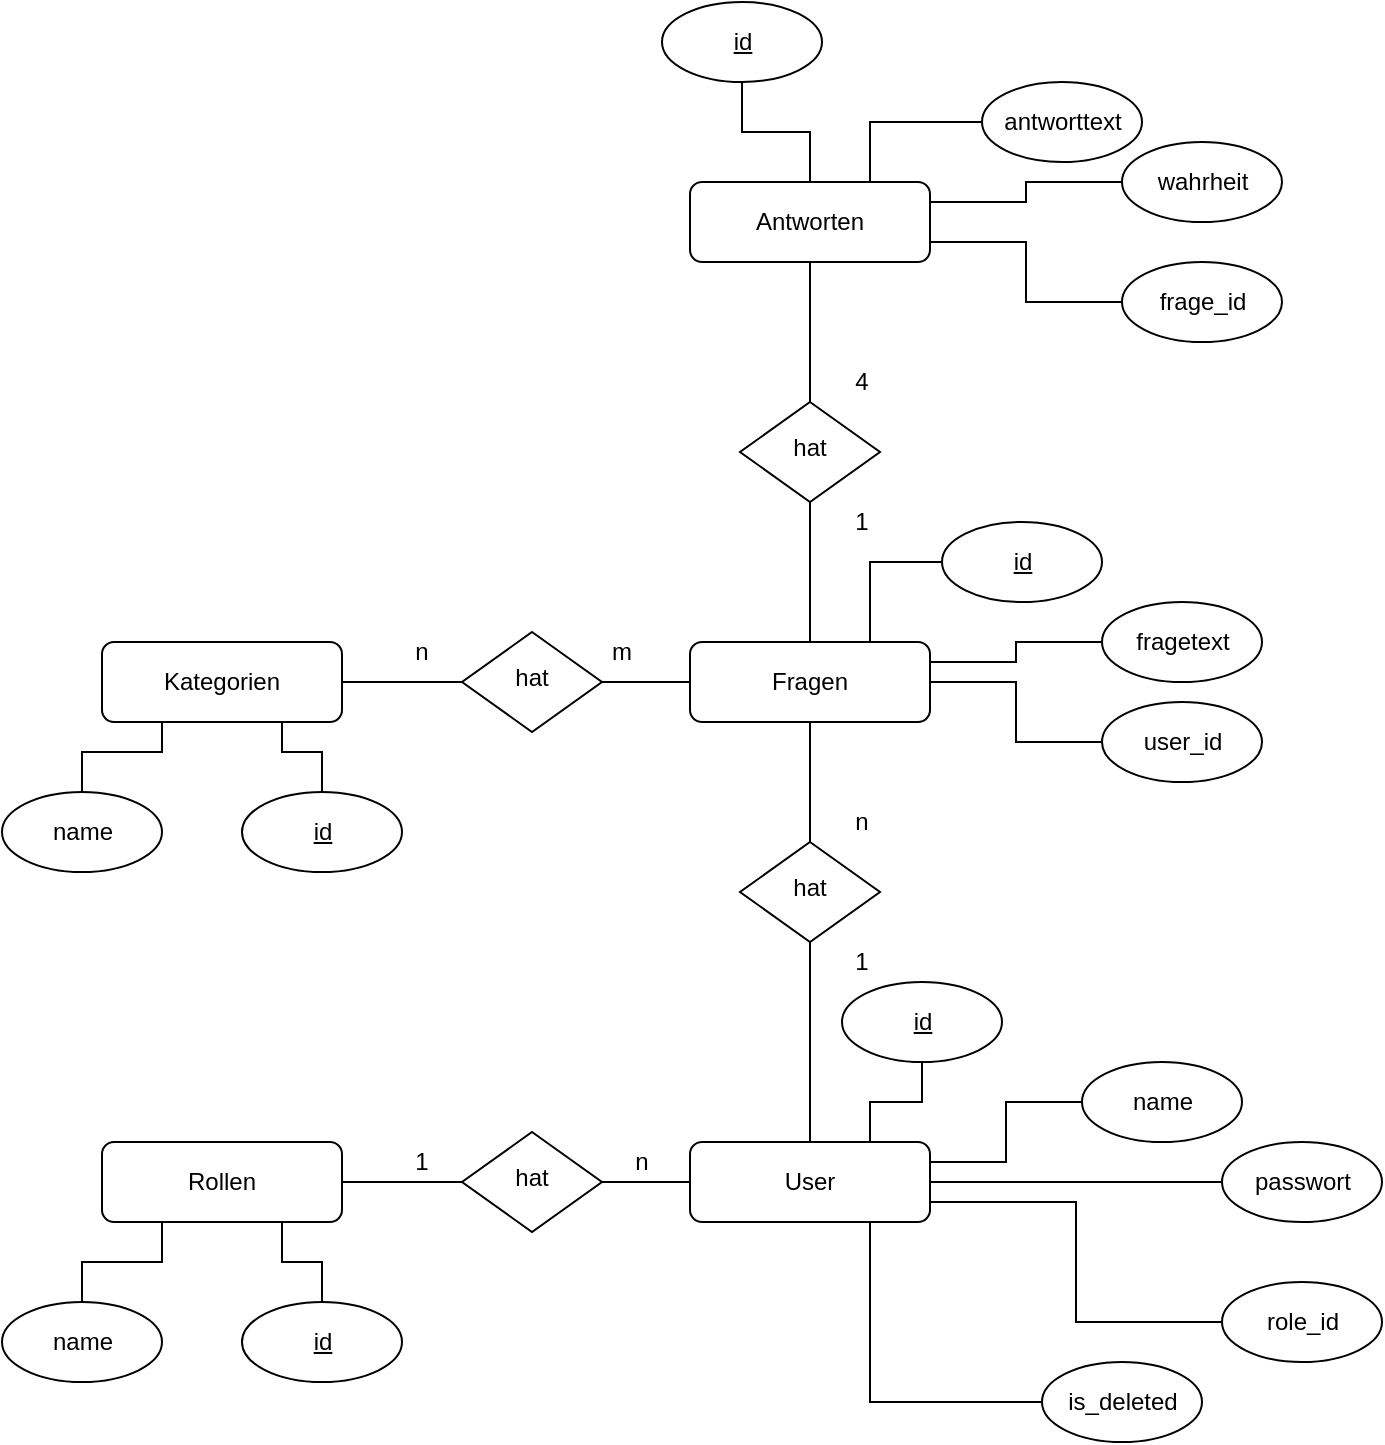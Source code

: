 <mxfile version="13.7.3" type="device"><diagram id="C5RBs43oDa-KdzZeNtuy" name="Page-1"><mxGraphModel dx="827" dy="815" grid="1" gridSize="10" guides="1" tooltips="1" connect="1" arrows="1" fold="1" page="1" pageScale="1" pageWidth="827" pageHeight="1169" math="0" shadow="0"><root><mxCell id="WIyWlLk6GJQsqaUBKTNV-0"/><mxCell id="WIyWlLk6GJQsqaUBKTNV-1" parent="WIyWlLk6GJQsqaUBKTNV-0"/><mxCell id="6Cx-1l72RMg1vtrTYpX1-68" style="edgeStyle=orthogonalEdgeStyle;rounded=0;orthogonalLoop=1;jettySize=auto;html=1;entryX=0;entryY=0.5;entryDx=0;entryDy=0;endArrow=none;endFill=0;" edge="1" parent="WIyWlLk6GJQsqaUBKTNV-1" source="WIyWlLk6GJQsqaUBKTNV-3" target="6Cx-1l72RMg1vtrTYpX1-66"><mxGeometry relative="1" as="geometry"/></mxCell><mxCell id="WIyWlLk6GJQsqaUBKTNV-3" value="Rollen" style="rounded=1;whiteSpace=wrap;html=1;fontSize=12;glass=0;strokeWidth=1;shadow=0;" parent="WIyWlLk6GJQsqaUBKTNV-1" vertex="1"><mxGeometry x="120" y="720" width="120" height="40" as="geometry"/></mxCell><mxCell id="6Cx-1l72RMg1vtrTYpX1-87" style="edgeStyle=orthogonalEdgeStyle;rounded=0;orthogonalLoop=1;jettySize=auto;html=1;entryX=0;entryY=0.5;entryDx=0;entryDy=0;endArrow=none;endFill=0;" edge="1" parent="WIyWlLk6GJQsqaUBKTNV-1" source="WIyWlLk6GJQsqaUBKTNV-7" target="6Cx-1l72RMg1vtrTYpX1-85"><mxGeometry relative="1" as="geometry"/></mxCell><mxCell id="WIyWlLk6GJQsqaUBKTNV-7" value="Kategorien" style="rounded=1;whiteSpace=wrap;html=1;fontSize=12;glass=0;strokeWidth=1;shadow=0;" parent="WIyWlLk6GJQsqaUBKTNV-1" vertex="1"><mxGeometry x="120" y="470" width="120" height="40" as="geometry"/></mxCell><mxCell id="WIyWlLk6GJQsqaUBKTNV-10" value="hat" style="rhombus;whiteSpace=wrap;html=1;shadow=0;fontFamily=Helvetica;fontSize=12;align=center;strokeWidth=1;spacing=6;spacingTop=-4;" parent="WIyWlLk6GJQsqaUBKTNV-1" vertex="1"><mxGeometry x="439" y="350" width="70" height="50" as="geometry"/></mxCell><mxCell id="6Cx-1l72RMg1vtrTYpX1-21" style="edgeStyle=orthogonalEdgeStyle;rounded=0;orthogonalLoop=1;jettySize=auto;html=1;entryX=0.5;entryY=1;entryDx=0;entryDy=0;endArrow=none;endFill=0;" edge="1" parent="WIyWlLk6GJQsqaUBKTNV-1" source="WIyWlLk6GJQsqaUBKTNV-11" target="WIyWlLk6GJQsqaUBKTNV-10"><mxGeometry relative="1" as="geometry"/></mxCell><mxCell id="6Cx-1l72RMg1vtrTYpX1-39" style="edgeStyle=orthogonalEdgeStyle;rounded=0;orthogonalLoop=1;jettySize=auto;html=1;entryX=0.5;entryY=0;entryDx=0;entryDy=0;endArrow=none;endFill=0;" edge="1" parent="WIyWlLk6GJQsqaUBKTNV-1" source="WIyWlLk6GJQsqaUBKTNV-11" target="6Cx-1l72RMg1vtrTYpX1-38"><mxGeometry relative="1" as="geometry"/></mxCell><mxCell id="6Cx-1l72RMg1vtrTYpX1-86" style="edgeStyle=orthogonalEdgeStyle;rounded=0;orthogonalLoop=1;jettySize=auto;html=1;endArrow=none;endFill=0;" edge="1" parent="WIyWlLk6GJQsqaUBKTNV-1" source="WIyWlLk6GJQsqaUBKTNV-11" target="6Cx-1l72RMg1vtrTYpX1-85"><mxGeometry relative="1" as="geometry"/></mxCell><mxCell id="WIyWlLk6GJQsqaUBKTNV-11" value="Fragen" style="rounded=1;whiteSpace=wrap;html=1;fontSize=12;glass=0;strokeWidth=1;shadow=0;" parent="WIyWlLk6GJQsqaUBKTNV-1" vertex="1"><mxGeometry x="414" y="470" width="120" height="40" as="geometry"/></mxCell><mxCell id="6Cx-1l72RMg1vtrTYpX1-20" style="edgeStyle=orthogonalEdgeStyle;rounded=0;orthogonalLoop=1;jettySize=auto;html=1;entryX=0.5;entryY=0;entryDx=0;entryDy=0;endArrow=none;endFill=0;" edge="1" parent="WIyWlLk6GJQsqaUBKTNV-1" source="WIyWlLk6GJQsqaUBKTNV-12" target="WIyWlLk6GJQsqaUBKTNV-10"><mxGeometry relative="1" as="geometry"/></mxCell><mxCell id="WIyWlLk6GJQsqaUBKTNV-12" value="Antworten" style="rounded=1;whiteSpace=wrap;html=1;fontSize=12;glass=0;strokeWidth=1;shadow=0;" parent="WIyWlLk6GJQsqaUBKTNV-1" vertex="1"><mxGeometry x="414" y="240" width="120" height="40" as="geometry"/></mxCell><mxCell id="6Cx-1l72RMg1vtrTYpX1-40" style="edgeStyle=orthogonalEdgeStyle;rounded=0;orthogonalLoop=1;jettySize=auto;html=1;entryX=0.5;entryY=1;entryDx=0;entryDy=0;endArrow=none;endFill=0;" edge="1" parent="WIyWlLk6GJQsqaUBKTNV-1" source="6Cx-1l72RMg1vtrTYpX1-1" target="6Cx-1l72RMg1vtrTYpX1-38"><mxGeometry relative="1" as="geometry"/></mxCell><mxCell id="6Cx-1l72RMg1vtrTYpX1-67" style="edgeStyle=orthogonalEdgeStyle;rounded=0;orthogonalLoop=1;jettySize=auto;html=1;entryX=1;entryY=0.5;entryDx=0;entryDy=0;endArrow=none;endFill=0;" edge="1" parent="WIyWlLk6GJQsqaUBKTNV-1" source="6Cx-1l72RMg1vtrTYpX1-1" target="6Cx-1l72RMg1vtrTYpX1-66"><mxGeometry relative="1" as="geometry"/></mxCell><mxCell id="6Cx-1l72RMg1vtrTYpX1-1" value="User" style="rounded=1;whiteSpace=wrap;html=1;fontSize=12;glass=0;strokeWidth=1;shadow=0;" vertex="1" parent="WIyWlLk6GJQsqaUBKTNV-1"><mxGeometry x="414" y="720" width="120" height="40" as="geometry"/></mxCell><mxCell id="6Cx-1l72RMg1vtrTYpX1-4" value="" style="group" vertex="1" connectable="0" parent="WIyWlLk6GJQsqaUBKTNV-1"><mxGeometry x="630" y="220" width="80" height="40" as="geometry"/></mxCell><mxCell id="6Cx-1l72RMg1vtrTYpX1-2" value="" style="ellipse;whiteSpace=wrap;html=1;" vertex="1" parent="6Cx-1l72RMg1vtrTYpX1-4"><mxGeometry width="80" height="40" as="geometry"/></mxCell><mxCell id="6Cx-1l72RMg1vtrTYpX1-3" value="wahrheit" style="text;html=1;strokeColor=none;fillColor=none;align=center;verticalAlign=middle;whiteSpace=wrap;rounded=0;" vertex="1" parent="6Cx-1l72RMg1vtrTYpX1-4"><mxGeometry x="26.667" y="15" width="26.667" height="10" as="geometry"/></mxCell><mxCell id="6Cx-1l72RMg1vtrTYpX1-5" value="" style="group" vertex="1" connectable="0" parent="WIyWlLk6GJQsqaUBKTNV-1"><mxGeometry x="560" y="190" width="80" height="40" as="geometry"/></mxCell><mxCell id="6Cx-1l72RMg1vtrTYpX1-6" value="" style="ellipse;whiteSpace=wrap;html=1;" vertex="1" parent="6Cx-1l72RMg1vtrTYpX1-5"><mxGeometry width="80" height="40" as="geometry"/></mxCell><mxCell id="6Cx-1l72RMg1vtrTYpX1-7" value="antworttext" style="text;html=1;strokeColor=none;fillColor=none;align=center;verticalAlign=middle;whiteSpace=wrap;rounded=0;" vertex="1" parent="6Cx-1l72RMg1vtrTYpX1-5"><mxGeometry x="26.667" y="15" width="26.667" height="10" as="geometry"/></mxCell><mxCell id="6Cx-1l72RMg1vtrTYpX1-9" value="" style="group" vertex="1" connectable="0" parent="WIyWlLk6GJQsqaUBKTNV-1"><mxGeometry x="400" y="150" width="80" height="40" as="geometry"/></mxCell><mxCell id="6Cx-1l72RMg1vtrTYpX1-10" value="" style="ellipse;whiteSpace=wrap;html=1;" vertex="1" parent="6Cx-1l72RMg1vtrTYpX1-9"><mxGeometry width="80" height="40" as="geometry"/></mxCell><mxCell id="6Cx-1l72RMg1vtrTYpX1-11" value="id" style="text;html=1;strokeColor=none;fillColor=none;align=center;verticalAlign=middle;whiteSpace=wrap;rounded=0;fontStyle=4" vertex="1" parent="6Cx-1l72RMg1vtrTYpX1-9"><mxGeometry x="26.667" y="15" width="26.667" height="10" as="geometry"/></mxCell><mxCell id="6Cx-1l72RMg1vtrTYpX1-12" value="" style="group" vertex="1" connectable="0" parent="WIyWlLk6GJQsqaUBKTNV-1"><mxGeometry x="630" y="280" width="80" height="40" as="geometry"/></mxCell><mxCell id="6Cx-1l72RMg1vtrTYpX1-13" value="" style="ellipse;whiteSpace=wrap;html=1;" vertex="1" parent="6Cx-1l72RMg1vtrTYpX1-12"><mxGeometry width="80" height="40" as="geometry"/></mxCell><mxCell id="6Cx-1l72RMg1vtrTYpX1-14" value="frage_id" style="text;html=1;strokeColor=none;fillColor=none;align=center;verticalAlign=middle;whiteSpace=wrap;rounded=0;" vertex="1" parent="6Cx-1l72RMg1vtrTYpX1-12"><mxGeometry x="26.667" y="15" width="26.667" height="10" as="geometry"/></mxCell><mxCell id="6Cx-1l72RMg1vtrTYpX1-15" style="edgeStyle=orthogonalEdgeStyle;rounded=0;orthogonalLoop=1;jettySize=auto;html=1;entryX=0.75;entryY=0;entryDx=0;entryDy=0;endArrow=none;endFill=0;" edge="1" parent="WIyWlLk6GJQsqaUBKTNV-1" source="6Cx-1l72RMg1vtrTYpX1-6" target="WIyWlLk6GJQsqaUBKTNV-12"><mxGeometry relative="1" as="geometry"/></mxCell><mxCell id="6Cx-1l72RMg1vtrTYpX1-17" style="edgeStyle=orthogonalEdgeStyle;rounded=0;orthogonalLoop=1;jettySize=auto;html=1;entryX=1;entryY=0.25;entryDx=0;entryDy=0;endArrow=none;endFill=0;" edge="1" parent="WIyWlLk6GJQsqaUBKTNV-1" source="6Cx-1l72RMg1vtrTYpX1-2" target="WIyWlLk6GJQsqaUBKTNV-12"><mxGeometry relative="1" as="geometry"/></mxCell><mxCell id="6Cx-1l72RMg1vtrTYpX1-18" style="edgeStyle=orthogonalEdgeStyle;rounded=0;orthogonalLoop=1;jettySize=auto;html=1;entryX=1;entryY=0.75;entryDx=0;entryDy=0;endArrow=none;endFill=0;" edge="1" parent="WIyWlLk6GJQsqaUBKTNV-1" source="6Cx-1l72RMg1vtrTYpX1-13" target="WIyWlLk6GJQsqaUBKTNV-12"><mxGeometry relative="1" as="geometry"/></mxCell><mxCell id="6Cx-1l72RMg1vtrTYpX1-19" style="edgeStyle=orthogonalEdgeStyle;rounded=0;orthogonalLoop=1;jettySize=auto;html=1;endArrow=none;endFill=0;" edge="1" parent="WIyWlLk6GJQsqaUBKTNV-1" source="6Cx-1l72RMg1vtrTYpX1-10" target="WIyWlLk6GJQsqaUBKTNV-12"><mxGeometry relative="1" as="geometry"/></mxCell><mxCell id="6Cx-1l72RMg1vtrTYpX1-22" value="1" style="text;html=1;strokeColor=none;fillColor=none;align=center;verticalAlign=middle;whiteSpace=wrap;rounded=0;" vertex="1" parent="WIyWlLk6GJQsqaUBKTNV-1"><mxGeometry x="480" y="400" width="40" height="20" as="geometry"/></mxCell><mxCell id="6Cx-1l72RMg1vtrTYpX1-24" value="4" style="text;html=1;strokeColor=none;fillColor=none;align=center;verticalAlign=middle;whiteSpace=wrap;rounded=0;" vertex="1" parent="WIyWlLk6GJQsqaUBKTNV-1"><mxGeometry x="480" y="330" width="40" height="20" as="geometry"/></mxCell><mxCell id="6Cx-1l72RMg1vtrTYpX1-25" value="" style="group" vertex="1" connectable="0" parent="WIyWlLk6GJQsqaUBKTNV-1"><mxGeometry x="540" y="410" width="80" height="40" as="geometry"/></mxCell><mxCell id="6Cx-1l72RMg1vtrTYpX1-26" value="" style="ellipse;whiteSpace=wrap;html=1;" vertex="1" parent="6Cx-1l72RMg1vtrTYpX1-25"><mxGeometry width="80" height="40" as="geometry"/></mxCell><mxCell id="6Cx-1l72RMg1vtrTYpX1-27" value="&lt;u&gt;id&lt;/u&gt;" style="text;html=1;strokeColor=none;fillColor=none;align=center;verticalAlign=middle;whiteSpace=wrap;rounded=0;" vertex="1" parent="6Cx-1l72RMg1vtrTYpX1-25"><mxGeometry x="26.667" y="15" width="26.667" height="10" as="geometry"/></mxCell><mxCell id="6Cx-1l72RMg1vtrTYpX1-29" value="" style="group" vertex="1" connectable="0" parent="WIyWlLk6GJQsqaUBKTNV-1"><mxGeometry x="620" y="450" width="80" height="40" as="geometry"/></mxCell><mxCell id="6Cx-1l72RMg1vtrTYpX1-30" value="" style="ellipse;whiteSpace=wrap;html=1;" vertex="1" parent="6Cx-1l72RMg1vtrTYpX1-29"><mxGeometry width="80" height="40" as="geometry"/></mxCell><mxCell id="6Cx-1l72RMg1vtrTYpX1-31" value="fragetext" style="text;html=1;strokeColor=none;fillColor=none;align=center;verticalAlign=middle;whiteSpace=wrap;rounded=0;" vertex="1" parent="6Cx-1l72RMg1vtrTYpX1-29"><mxGeometry x="26.667" y="15" width="26.667" height="10" as="geometry"/></mxCell><mxCell id="6Cx-1l72RMg1vtrTYpX1-32" value="" style="group" vertex="1" connectable="0" parent="WIyWlLk6GJQsqaUBKTNV-1"><mxGeometry x="620" y="500" width="80" height="40" as="geometry"/></mxCell><mxCell id="6Cx-1l72RMg1vtrTYpX1-33" value="" style="ellipse;whiteSpace=wrap;html=1;" vertex="1" parent="6Cx-1l72RMg1vtrTYpX1-32"><mxGeometry width="80" height="40" as="geometry"/></mxCell><mxCell id="6Cx-1l72RMg1vtrTYpX1-34" value="user_id" style="text;html=1;strokeColor=none;fillColor=none;align=center;verticalAlign=middle;whiteSpace=wrap;rounded=0;" vertex="1" parent="6Cx-1l72RMg1vtrTYpX1-32"><mxGeometry x="26.667" y="15" width="26.667" height="10" as="geometry"/></mxCell><mxCell id="6Cx-1l72RMg1vtrTYpX1-35" style="edgeStyle=orthogonalEdgeStyle;rounded=0;orthogonalLoop=1;jettySize=auto;html=1;entryX=0.75;entryY=0;entryDx=0;entryDy=0;endArrow=none;endFill=0;" edge="1" parent="WIyWlLk6GJQsqaUBKTNV-1" source="6Cx-1l72RMg1vtrTYpX1-26" target="WIyWlLk6GJQsqaUBKTNV-11"><mxGeometry relative="1" as="geometry"/></mxCell><mxCell id="6Cx-1l72RMg1vtrTYpX1-36" style="edgeStyle=orthogonalEdgeStyle;rounded=0;orthogonalLoop=1;jettySize=auto;html=1;entryX=1;entryY=0.25;entryDx=0;entryDy=0;endArrow=none;endFill=0;" edge="1" parent="WIyWlLk6GJQsqaUBKTNV-1" source="6Cx-1l72RMg1vtrTYpX1-30" target="WIyWlLk6GJQsqaUBKTNV-11"><mxGeometry relative="1" as="geometry"/></mxCell><mxCell id="6Cx-1l72RMg1vtrTYpX1-37" style="edgeStyle=orthogonalEdgeStyle;rounded=0;orthogonalLoop=1;jettySize=auto;html=1;entryX=1;entryY=0.5;entryDx=0;entryDy=0;endArrow=none;endFill=0;" edge="1" parent="WIyWlLk6GJQsqaUBKTNV-1" source="6Cx-1l72RMg1vtrTYpX1-33" target="WIyWlLk6GJQsqaUBKTNV-11"><mxGeometry relative="1" as="geometry"/></mxCell><mxCell id="6Cx-1l72RMg1vtrTYpX1-38" value="hat" style="rhombus;whiteSpace=wrap;html=1;shadow=0;fontFamily=Helvetica;fontSize=12;align=center;strokeWidth=1;spacing=6;spacingTop=-4;" vertex="1" parent="WIyWlLk6GJQsqaUBKTNV-1"><mxGeometry x="439" y="570" width="70" height="50" as="geometry"/></mxCell><mxCell id="6Cx-1l72RMg1vtrTYpX1-41" value="1" style="text;html=1;strokeColor=none;fillColor=none;align=center;verticalAlign=middle;whiteSpace=wrap;rounded=0;" vertex="1" parent="WIyWlLk6GJQsqaUBKTNV-1"><mxGeometry x="480" y="620" width="40" height="20" as="geometry"/></mxCell><mxCell id="6Cx-1l72RMg1vtrTYpX1-42" value="n" style="text;html=1;strokeColor=none;fillColor=none;align=center;verticalAlign=middle;whiteSpace=wrap;rounded=0;" vertex="1" parent="WIyWlLk6GJQsqaUBKTNV-1"><mxGeometry x="370" y="720" width="40" height="20" as="geometry"/></mxCell><mxCell id="6Cx-1l72RMg1vtrTYpX1-43" value="" style="group" vertex="1" connectable="0" parent="WIyWlLk6GJQsqaUBKTNV-1"><mxGeometry x="490" y="640" width="80" height="40" as="geometry"/></mxCell><mxCell id="6Cx-1l72RMg1vtrTYpX1-44" value="" style="ellipse;whiteSpace=wrap;html=1;" vertex="1" parent="6Cx-1l72RMg1vtrTYpX1-43"><mxGeometry width="80" height="40" as="geometry"/></mxCell><mxCell id="6Cx-1l72RMg1vtrTYpX1-45" value="&lt;u&gt;id&lt;/u&gt;" style="text;html=1;strokeColor=none;fillColor=none;align=center;verticalAlign=middle;whiteSpace=wrap;rounded=0;" vertex="1" parent="6Cx-1l72RMg1vtrTYpX1-43"><mxGeometry x="26.667" y="15" width="26.667" height="10" as="geometry"/></mxCell><mxCell id="6Cx-1l72RMg1vtrTYpX1-47" value="" style="group" vertex="1" connectable="0" parent="WIyWlLk6GJQsqaUBKTNV-1"><mxGeometry x="590" y="830" width="80" height="40" as="geometry"/></mxCell><mxCell id="6Cx-1l72RMg1vtrTYpX1-48" value="" style="ellipse;whiteSpace=wrap;html=1;" vertex="1" parent="6Cx-1l72RMg1vtrTYpX1-47"><mxGeometry width="80" height="40" as="geometry"/></mxCell><mxCell id="6Cx-1l72RMg1vtrTYpX1-49" value="is_deleted" style="text;html=1;strokeColor=none;fillColor=none;align=center;verticalAlign=middle;whiteSpace=wrap;rounded=0;" vertex="1" parent="6Cx-1l72RMg1vtrTYpX1-47"><mxGeometry x="26.667" y="15" width="26.667" height="10" as="geometry"/></mxCell><mxCell id="6Cx-1l72RMg1vtrTYpX1-50" value="" style="group" vertex="1" connectable="0" parent="WIyWlLk6GJQsqaUBKTNV-1"><mxGeometry x="680" y="790" width="80" height="40" as="geometry"/></mxCell><mxCell id="6Cx-1l72RMg1vtrTYpX1-51" value="" style="ellipse;whiteSpace=wrap;html=1;" vertex="1" parent="6Cx-1l72RMg1vtrTYpX1-50"><mxGeometry width="80" height="40" as="geometry"/></mxCell><mxCell id="6Cx-1l72RMg1vtrTYpX1-52" value="role_id" style="text;html=1;strokeColor=none;fillColor=none;align=center;verticalAlign=middle;whiteSpace=wrap;rounded=0;" vertex="1" parent="6Cx-1l72RMg1vtrTYpX1-50"><mxGeometry x="26.667" y="15" width="26.667" height="10" as="geometry"/></mxCell><mxCell id="6Cx-1l72RMg1vtrTYpX1-53" value="" style="group" vertex="1" connectable="0" parent="WIyWlLk6GJQsqaUBKTNV-1"><mxGeometry x="680" y="720" width="80" height="40" as="geometry"/></mxCell><mxCell id="6Cx-1l72RMg1vtrTYpX1-54" value="" style="ellipse;whiteSpace=wrap;html=1;" vertex="1" parent="6Cx-1l72RMg1vtrTYpX1-53"><mxGeometry width="80" height="40" as="geometry"/></mxCell><mxCell id="6Cx-1l72RMg1vtrTYpX1-55" value="passwort" style="text;html=1;strokeColor=none;fillColor=none;align=center;verticalAlign=middle;whiteSpace=wrap;rounded=0;" vertex="1" parent="6Cx-1l72RMg1vtrTYpX1-53"><mxGeometry x="26.667" y="15" width="26.667" height="10" as="geometry"/></mxCell><mxCell id="6Cx-1l72RMg1vtrTYpX1-56" value="" style="group" vertex="1" connectable="0" parent="WIyWlLk6GJQsqaUBKTNV-1"><mxGeometry x="610" y="680" width="80" height="40" as="geometry"/></mxCell><mxCell id="6Cx-1l72RMg1vtrTYpX1-57" value="" style="ellipse;whiteSpace=wrap;html=1;" vertex="1" parent="6Cx-1l72RMg1vtrTYpX1-56"><mxGeometry width="80" height="40" as="geometry"/></mxCell><mxCell id="6Cx-1l72RMg1vtrTYpX1-58" value="name" style="text;html=1;strokeColor=none;fillColor=none;align=center;verticalAlign=middle;whiteSpace=wrap;rounded=0;" vertex="1" parent="6Cx-1l72RMg1vtrTYpX1-56"><mxGeometry x="26.667" y="15" width="26.667" height="10" as="geometry"/></mxCell><mxCell id="6Cx-1l72RMg1vtrTYpX1-60" style="edgeStyle=orthogonalEdgeStyle;rounded=0;orthogonalLoop=1;jettySize=auto;html=1;entryX=0.75;entryY=0;entryDx=0;entryDy=0;endArrow=none;endFill=0;" edge="1" parent="WIyWlLk6GJQsqaUBKTNV-1" source="6Cx-1l72RMg1vtrTYpX1-44" target="6Cx-1l72RMg1vtrTYpX1-1"><mxGeometry relative="1" as="geometry"/></mxCell><mxCell id="6Cx-1l72RMg1vtrTYpX1-61" style="edgeStyle=orthogonalEdgeStyle;rounded=0;orthogonalLoop=1;jettySize=auto;html=1;entryX=1;entryY=0.25;entryDx=0;entryDy=0;endArrow=none;endFill=0;" edge="1" parent="WIyWlLk6GJQsqaUBKTNV-1" source="6Cx-1l72RMg1vtrTYpX1-57" target="6Cx-1l72RMg1vtrTYpX1-1"><mxGeometry relative="1" as="geometry"/></mxCell><mxCell id="6Cx-1l72RMg1vtrTYpX1-62" style="edgeStyle=orthogonalEdgeStyle;rounded=0;orthogonalLoop=1;jettySize=auto;html=1;entryX=1;entryY=0.5;entryDx=0;entryDy=0;endArrow=none;endFill=0;" edge="1" parent="WIyWlLk6GJQsqaUBKTNV-1" source="6Cx-1l72RMg1vtrTYpX1-54" target="6Cx-1l72RMg1vtrTYpX1-1"><mxGeometry relative="1" as="geometry"/></mxCell><mxCell id="6Cx-1l72RMg1vtrTYpX1-63" style="edgeStyle=orthogonalEdgeStyle;rounded=0;orthogonalLoop=1;jettySize=auto;html=1;entryX=1;entryY=0.75;entryDx=0;entryDy=0;endArrow=none;endFill=0;" edge="1" parent="WIyWlLk6GJQsqaUBKTNV-1" source="6Cx-1l72RMg1vtrTYpX1-51" target="6Cx-1l72RMg1vtrTYpX1-1"><mxGeometry relative="1" as="geometry"/></mxCell><mxCell id="6Cx-1l72RMg1vtrTYpX1-64" style="edgeStyle=orthogonalEdgeStyle;rounded=0;orthogonalLoop=1;jettySize=auto;html=1;entryX=0.75;entryY=1;entryDx=0;entryDy=0;endArrow=none;endFill=0;" edge="1" parent="WIyWlLk6GJQsqaUBKTNV-1" source="6Cx-1l72RMg1vtrTYpX1-48" target="6Cx-1l72RMg1vtrTYpX1-1"><mxGeometry relative="1" as="geometry"><Array as="points"><mxPoint x="504" y="850"/></Array></mxGeometry></mxCell><mxCell id="6Cx-1l72RMg1vtrTYpX1-66" value="hat" style="rhombus;whiteSpace=wrap;html=1;shadow=0;fontFamily=Helvetica;fontSize=12;align=center;strokeWidth=1;spacing=6;spacingTop=-4;" vertex="1" parent="WIyWlLk6GJQsqaUBKTNV-1"><mxGeometry x="300" y="715" width="70" height="50" as="geometry"/></mxCell><mxCell id="6Cx-1l72RMg1vtrTYpX1-69" value="1" style="text;html=1;strokeColor=none;fillColor=none;align=center;verticalAlign=middle;whiteSpace=wrap;rounded=0;" vertex="1" parent="WIyWlLk6GJQsqaUBKTNV-1"><mxGeometry x="260" y="720" width="40" height="20" as="geometry"/></mxCell><mxCell id="6Cx-1l72RMg1vtrTYpX1-70" value="n" style="text;html=1;strokeColor=none;fillColor=none;align=center;verticalAlign=middle;whiteSpace=wrap;rounded=0;" vertex="1" parent="WIyWlLk6GJQsqaUBKTNV-1"><mxGeometry x="480" y="550" width="40" height="20" as="geometry"/></mxCell><mxCell id="6Cx-1l72RMg1vtrTYpX1-71" value="" style="group" vertex="1" connectable="0" parent="WIyWlLk6GJQsqaUBKTNV-1"><mxGeometry x="70" y="800" width="80" height="40" as="geometry"/></mxCell><mxCell id="6Cx-1l72RMg1vtrTYpX1-72" value="" style="ellipse;whiteSpace=wrap;html=1;" vertex="1" parent="6Cx-1l72RMg1vtrTYpX1-71"><mxGeometry width="80" height="40" as="geometry"/></mxCell><mxCell id="6Cx-1l72RMg1vtrTYpX1-73" value="name" style="text;html=1;strokeColor=none;fillColor=none;align=center;verticalAlign=middle;whiteSpace=wrap;rounded=0;" vertex="1" parent="6Cx-1l72RMg1vtrTYpX1-71"><mxGeometry x="26.667" y="15" width="26.667" height="10" as="geometry"/></mxCell><mxCell id="6Cx-1l72RMg1vtrTYpX1-74" value="" style="group" vertex="1" connectable="0" parent="WIyWlLk6GJQsqaUBKTNV-1"><mxGeometry x="190" y="800" width="80" height="40" as="geometry"/></mxCell><mxCell id="6Cx-1l72RMg1vtrTYpX1-75" value="" style="ellipse;whiteSpace=wrap;html=1;" vertex="1" parent="6Cx-1l72RMg1vtrTYpX1-74"><mxGeometry width="80" height="40" as="geometry"/></mxCell><mxCell id="6Cx-1l72RMg1vtrTYpX1-76" value="&lt;u&gt;id&lt;/u&gt;" style="text;html=1;strokeColor=none;fillColor=none;align=center;verticalAlign=middle;whiteSpace=wrap;rounded=0;" vertex="1" parent="6Cx-1l72RMg1vtrTYpX1-74"><mxGeometry x="26.667" y="15" width="26.667" height="10" as="geometry"/></mxCell><mxCell id="6Cx-1l72RMg1vtrTYpX1-77" style="edgeStyle=orthogonalEdgeStyle;rounded=0;orthogonalLoop=1;jettySize=auto;html=1;entryX=0.75;entryY=1;entryDx=0;entryDy=0;endArrow=none;endFill=0;" edge="1" parent="WIyWlLk6GJQsqaUBKTNV-1" source="6Cx-1l72RMg1vtrTYpX1-75" target="WIyWlLk6GJQsqaUBKTNV-3"><mxGeometry relative="1" as="geometry"/></mxCell><mxCell id="6Cx-1l72RMg1vtrTYpX1-78" style="edgeStyle=orthogonalEdgeStyle;rounded=0;orthogonalLoop=1;jettySize=auto;html=1;entryX=0.25;entryY=1;entryDx=0;entryDy=0;endArrow=none;endFill=0;" edge="1" parent="WIyWlLk6GJQsqaUBKTNV-1" source="6Cx-1l72RMg1vtrTYpX1-72" target="WIyWlLk6GJQsqaUBKTNV-3"><mxGeometry relative="1" as="geometry"/></mxCell><mxCell id="6Cx-1l72RMg1vtrTYpX1-79" value="" style="group" vertex="1" connectable="0" parent="WIyWlLk6GJQsqaUBKTNV-1"><mxGeometry x="190" y="545" width="80" height="40" as="geometry"/></mxCell><mxCell id="6Cx-1l72RMg1vtrTYpX1-80" value="" style="ellipse;whiteSpace=wrap;html=1;" vertex="1" parent="6Cx-1l72RMg1vtrTYpX1-79"><mxGeometry width="80" height="40" as="geometry"/></mxCell><mxCell id="6Cx-1l72RMg1vtrTYpX1-81" value="&lt;u&gt;id&lt;/u&gt;" style="text;html=1;strokeColor=none;fillColor=none;align=center;verticalAlign=middle;whiteSpace=wrap;rounded=0;" vertex="1" parent="6Cx-1l72RMg1vtrTYpX1-79"><mxGeometry x="26.667" y="15" width="26.667" height="10" as="geometry"/></mxCell><mxCell id="6Cx-1l72RMg1vtrTYpX1-82" value="" style="group" vertex="1" connectable="0" parent="WIyWlLk6GJQsqaUBKTNV-1"><mxGeometry x="70" y="545" width="80" height="40" as="geometry"/></mxCell><mxCell id="6Cx-1l72RMg1vtrTYpX1-83" value="" style="ellipse;whiteSpace=wrap;html=1;" vertex="1" parent="6Cx-1l72RMg1vtrTYpX1-82"><mxGeometry width="80" height="40" as="geometry"/></mxCell><mxCell id="6Cx-1l72RMg1vtrTYpX1-84" value="name" style="text;html=1;strokeColor=none;fillColor=none;align=center;verticalAlign=middle;whiteSpace=wrap;rounded=0;" vertex="1" parent="6Cx-1l72RMg1vtrTYpX1-82"><mxGeometry x="26.667" y="15" width="26.667" height="10" as="geometry"/></mxCell><mxCell id="6Cx-1l72RMg1vtrTYpX1-85" value="hat" style="rhombus;whiteSpace=wrap;html=1;shadow=0;fontFamily=Helvetica;fontSize=12;align=center;strokeWidth=1;spacing=6;spacingTop=-4;" vertex="1" parent="WIyWlLk6GJQsqaUBKTNV-1"><mxGeometry x="300" y="465" width="70" height="50" as="geometry"/></mxCell><mxCell id="6Cx-1l72RMg1vtrTYpX1-88" value="n" style="text;html=1;strokeColor=none;fillColor=none;align=center;verticalAlign=middle;whiteSpace=wrap;rounded=0;" vertex="1" parent="WIyWlLk6GJQsqaUBKTNV-1"><mxGeometry x="260" y="465" width="40" height="20" as="geometry"/></mxCell><mxCell id="6Cx-1l72RMg1vtrTYpX1-89" value="m" style="text;html=1;strokeColor=none;fillColor=none;align=center;verticalAlign=middle;whiteSpace=wrap;rounded=0;" vertex="1" parent="WIyWlLk6GJQsqaUBKTNV-1"><mxGeometry x="360" y="465" width="40" height="20" as="geometry"/></mxCell><mxCell id="6Cx-1l72RMg1vtrTYpX1-90" style="edgeStyle=orthogonalEdgeStyle;rounded=0;orthogonalLoop=1;jettySize=auto;html=1;entryX=0.75;entryY=1;entryDx=0;entryDy=0;endArrow=none;endFill=0;" edge="1" parent="WIyWlLk6GJQsqaUBKTNV-1" source="6Cx-1l72RMg1vtrTYpX1-80" target="WIyWlLk6GJQsqaUBKTNV-7"><mxGeometry relative="1" as="geometry"/></mxCell><mxCell id="6Cx-1l72RMg1vtrTYpX1-91" style="edgeStyle=orthogonalEdgeStyle;rounded=0;orthogonalLoop=1;jettySize=auto;html=1;entryX=0.25;entryY=1;entryDx=0;entryDy=0;endArrow=none;endFill=0;" edge="1" parent="WIyWlLk6GJQsqaUBKTNV-1" source="6Cx-1l72RMg1vtrTYpX1-83" target="WIyWlLk6GJQsqaUBKTNV-7"><mxGeometry relative="1" as="geometry"/></mxCell></root></mxGraphModel></diagram></mxfile>
